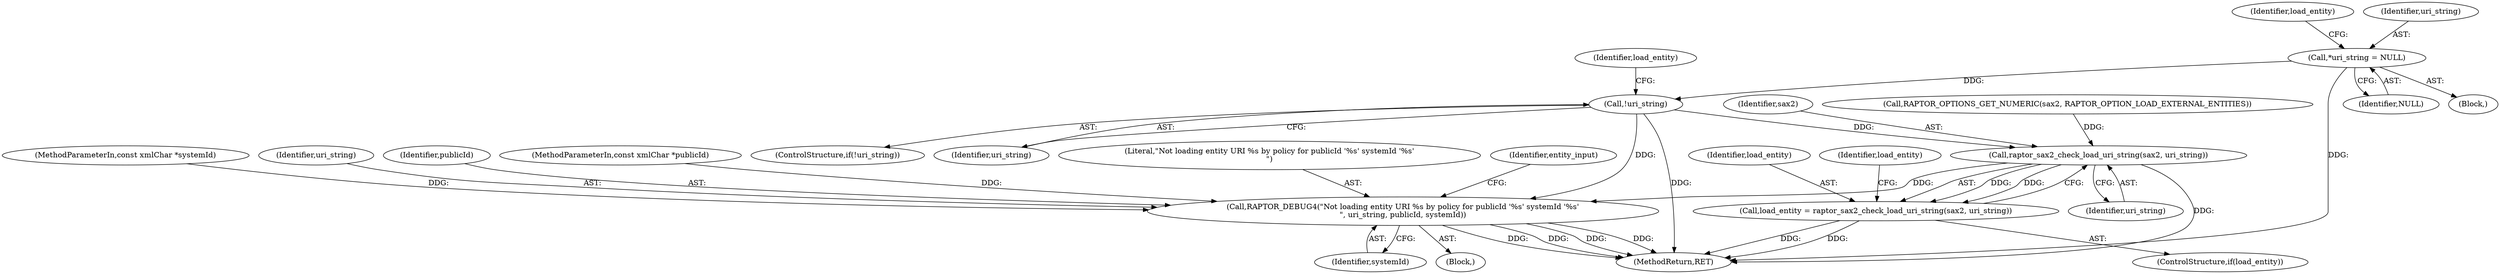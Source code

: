 digraph "0_raptor_a676f235309a59d4aa78eeffd2574ae5d341fcb0_1@pointer" {
"1000131" [label="(Call,!uri_string)"];
"1000118" [label="(Call,*uri_string = NULL)"];
"1000142" [label="(Call,raptor_sax2_check_load_uri_string(sax2, uri_string))"];
"1000140" [label="(Call,load_entity = raptor_sax2_check_load_uri_string(sax2, uri_string))"];
"1000150" [label="(Call,RAPTOR_DEBUG4(\"Not loading entity URI %s by policy for publicId '%s' systemId '%s'\n\", uri_string, publicId, systemId))"];
"1000138" [label="(ControlStructure,if(load_entity))"];
"1000140" [label="(Call,load_entity = raptor_sax2_check_load_uri_string(sax2, uri_string))"];
"1000135" [label="(Call,RAPTOR_OPTIONS_GET_NUMERIC(sax2, RAPTOR_OPTION_LOAD_EXTERNAL_ENTITIES))"];
"1000130" [label="(ControlStructure,if(!uri_string))"];
"1000141" [label="(Identifier,load_entity)"];
"1000146" [label="(Identifier,load_entity)"];
"1000103" [label="(MethodParameterIn,const xmlChar *systemId)"];
"1000131" [label="(Call,!uri_string)"];
"1000124" [label="(Identifier,load_entity)"];
"1000132" [label="(Identifier,uri_string)"];
"1000152" [label="(Identifier,uri_string)"];
"1000153" [label="(Identifier,publicId)"];
"1000149" [label="(Block,)"];
"1000143" [label="(Identifier,sax2)"];
"1000119" [label="(Identifier,uri_string)"];
"1000150" [label="(Call,RAPTOR_DEBUG4(\"Not loading entity URI %s by policy for publicId '%s' systemId '%s'\n\", uri_string, publicId, systemId))"];
"1000144" [label="(Identifier,uri_string)"];
"1000102" [label="(MethodParameterIn,const xmlChar *publicId)"];
"1000151" [label="(Literal,\"Not loading entity URI %s by policy for publicId '%s' systemId '%s'\n\")"];
"1000142" [label="(Call,raptor_sax2_check_load_uri_string(sax2, uri_string))"];
"1000120" [label="(Identifier,NULL)"];
"1000157" [label="(MethodReturn,RET)"];
"1000118" [label="(Call,*uri_string = NULL)"];
"1000154" [label="(Identifier,systemId)"];
"1000104" [label="(Block,)"];
"1000156" [label="(Identifier,entity_input)"];
"1000134" [label="(Identifier,load_entity)"];
"1000131" -> "1000130"  [label="AST: "];
"1000131" -> "1000132"  [label="CFG: "];
"1000132" -> "1000131"  [label="AST: "];
"1000134" -> "1000131"  [label="CFG: "];
"1000131" -> "1000157"  [label="DDG: "];
"1000118" -> "1000131"  [label="DDG: "];
"1000131" -> "1000142"  [label="DDG: "];
"1000131" -> "1000150"  [label="DDG: "];
"1000118" -> "1000104"  [label="AST: "];
"1000118" -> "1000120"  [label="CFG: "];
"1000119" -> "1000118"  [label="AST: "];
"1000120" -> "1000118"  [label="AST: "];
"1000124" -> "1000118"  [label="CFG: "];
"1000118" -> "1000157"  [label="DDG: "];
"1000142" -> "1000140"  [label="AST: "];
"1000142" -> "1000144"  [label="CFG: "];
"1000143" -> "1000142"  [label="AST: "];
"1000144" -> "1000142"  [label="AST: "];
"1000140" -> "1000142"  [label="CFG: "];
"1000142" -> "1000157"  [label="DDG: "];
"1000142" -> "1000140"  [label="DDG: "];
"1000142" -> "1000140"  [label="DDG: "];
"1000135" -> "1000142"  [label="DDG: "];
"1000142" -> "1000150"  [label="DDG: "];
"1000140" -> "1000138"  [label="AST: "];
"1000141" -> "1000140"  [label="AST: "];
"1000146" -> "1000140"  [label="CFG: "];
"1000140" -> "1000157"  [label="DDG: "];
"1000140" -> "1000157"  [label="DDG: "];
"1000150" -> "1000149"  [label="AST: "];
"1000150" -> "1000154"  [label="CFG: "];
"1000151" -> "1000150"  [label="AST: "];
"1000152" -> "1000150"  [label="AST: "];
"1000153" -> "1000150"  [label="AST: "];
"1000154" -> "1000150"  [label="AST: "];
"1000156" -> "1000150"  [label="CFG: "];
"1000150" -> "1000157"  [label="DDG: "];
"1000150" -> "1000157"  [label="DDG: "];
"1000150" -> "1000157"  [label="DDG: "];
"1000150" -> "1000157"  [label="DDG: "];
"1000102" -> "1000150"  [label="DDG: "];
"1000103" -> "1000150"  [label="DDG: "];
}
